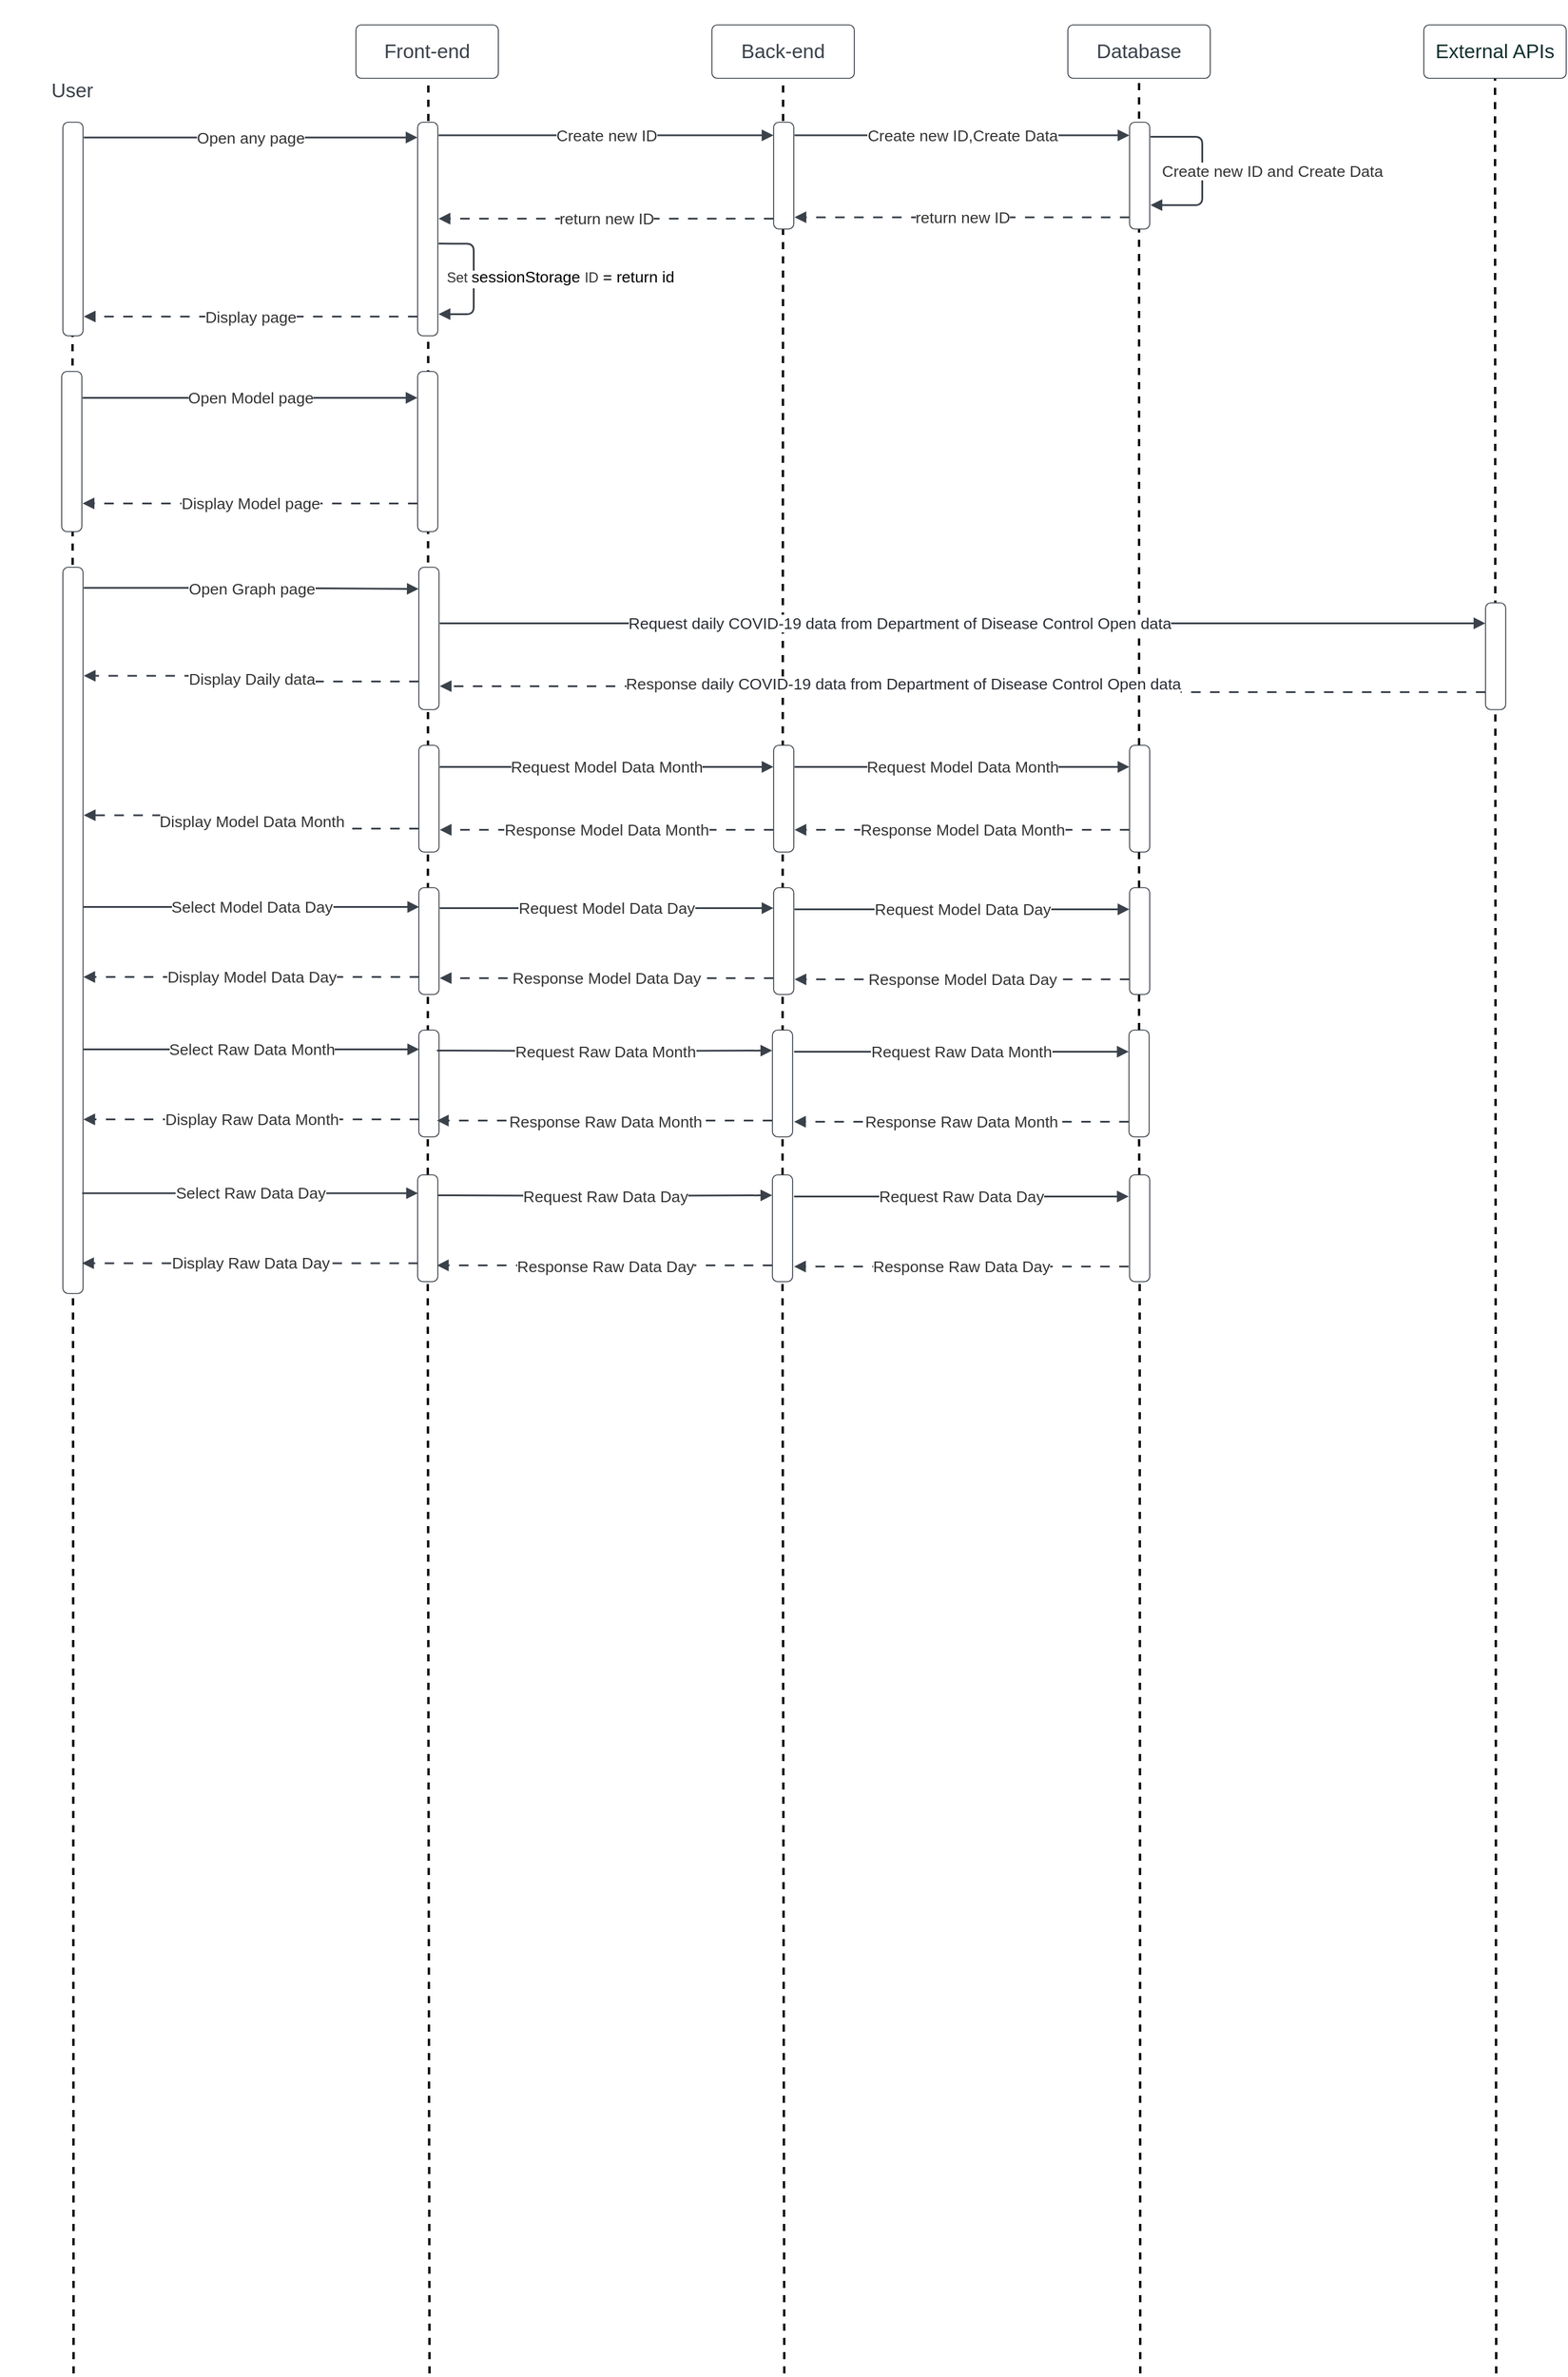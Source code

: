 <mxfile version="17.2.6" type="github">
  <diagram id="U3FW6_kFK7dBLzgJgBv8" name="Page-1">
    <mxGraphModel dx="2188" dy="1209" grid="1" gridSize="10" guides="1" tooltips="1" connect="1" arrows="1" fold="1" page="1" pageScale="1" pageWidth="827" pageHeight="1169" math="0" shadow="0">
      <root>
        <mxCell id="0" />
        <mxCell id="1" parent="0" />
        <mxCell id="z-WeCfIhU2ebbsGFk7dm-104" value="" style="endArrow=none;dashed=1;html=1;rounded=0;fontFamily=Helvetica;fontSize=13;fontColor=default;strokeWidth=2;entryX=0.5;entryY=1;entryDx=0;entryDy=0;targetPerimeterSpacing=0;" edge="1" parent="1">
          <mxGeometry width="50" height="50" relative="1" as="geometry">
            <mxPoint x="1439" y="2080" as="sourcePoint" />
            <mxPoint x="1438" y="146" as="targetPoint" />
          </mxGeometry>
        </mxCell>
        <mxCell id="z-WeCfIhU2ebbsGFk7dm-103" value="" style="endArrow=none;dashed=1;html=1;rounded=0;fontFamily=Helvetica;fontSize=13;fontColor=default;strokeWidth=2;entryX=0.5;entryY=1;entryDx=0;entryDy=0;targetPerimeterSpacing=0;startArrow=none;" edge="1" parent="1" source="z-WeCfIhU2ebbsGFk7dm-106">
          <mxGeometry width="50" height="50" relative="1" as="geometry">
            <mxPoint x="1139.0" y="2080" as="sourcePoint" />
            <mxPoint x="1138" y="146" as="targetPoint" />
          </mxGeometry>
        </mxCell>
        <mxCell id="z-WeCfIhU2ebbsGFk7dm-102" value="" style="endArrow=none;dashed=1;html=1;rounded=0;fontFamily=Helvetica;fontSize=13;fontColor=default;strokeWidth=2;entryX=0.5;entryY=1;entryDx=0;entryDy=0;targetPerimeterSpacing=0;startArrow=none;" edge="1" parent="1" source="z-WeCfIhU2ebbsGFk7dm-111">
          <mxGeometry width="50" height="50" relative="1" as="geometry">
            <mxPoint x="839" y="2080" as="sourcePoint" />
            <mxPoint x="838" y="146" as="targetPoint" />
          </mxGeometry>
        </mxCell>
        <mxCell id="z-WeCfIhU2ebbsGFk7dm-101" value="" style="endArrow=none;dashed=1;html=1;rounded=0;fontFamily=Helvetica;fontSize=13;fontColor=default;strokeWidth=2;entryX=0.5;entryY=1;entryDx=0;entryDy=0;targetPerimeterSpacing=0;startArrow=none;" edge="1" parent="1" source="z-WeCfIhU2ebbsGFk7dm-108">
          <mxGeometry width="50" height="50" relative="1" as="geometry">
            <mxPoint x="540" y="2080" as="sourcePoint" />
            <mxPoint x="539" y="146" as="targetPoint" />
          </mxGeometry>
        </mxCell>
        <mxCell id="z-WeCfIhU2ebbsGFk7dm-100" value="" style="endArrow=none;dashed=1;html=1;rounded=0;fontFamily=Helvetica;fontSize=13;fontColor=default;strokeWidth=2;entryX=0.5;entryY=1;entryDx=0;entryDy=0;targetPerimeterSpacing=0;" edge="1" parent="1" target="z-WeCfIhU2ebbsGFk7dm-10">
          <mxGeometry width="50" height="50" relative="1" as="geometry">
            <mxPoint x="240" y="2080" as="sourcePoint" />
            <mxPoint x="261" y="170" as="targetPoint" />
          </mxGeometry>
        </mxCell>
        <UserObject label="User" lucidchartObjectId="pPB6czRxWirM" id="z-WeCfIhU2ebbsGFk7dm-2">
          <mxCell style="html=1;overflow=block;blockSpacing=1;whiteSpace=wrap;fontSize=16.7;fontColor=#3a414a;spacing=0;fillColor=default;strokeWidth=1.5;strokeColor=none;" vertex="1" parent="1">
            <mxGeometry x="178" y="130" width="122" height="53" as="geometry" />
          </mxCell>
        </UserObject>
        <UserObject label="Front-end" lucidchartObjectId="SJB6he9n-Ml0" id="z-WeCfIhU2ebbsGFk7dm-4">
          <mxCell style="html=1;overflow=block;blockSpacing=1;whiteSpace=wrap;fontSize=16.7;fontColor=#3a414a;spacing=9;strokeColor=#3a414a;strokeOpacity=100;rounded=1;absoluteArcSize=1;arcSize=9;strokeWidth=0.8;" vertex="1" parent="1">
            <mxGeometry x="478" y="101" width="120" height="45" as="geometry" />
          </mxCell>
        </UserObject>
        <UserObject label="Back-end" lucidchartObjectId="kKB6vOC7IsKJ" id="z-WeCfIhU2ebbsGFk7dm-8">
          <mxCell style="html=1;overflow=block;blockSpacing=1;whiteSpace=wrap;fontSize=16.7;fontColor=#3a414a;spacing=9;strokeColor=#3a414a;strokeOpacity=100;rounded=1;absoluteArcSize=1;arcSize=9;strokeWidth=0.8;" vertex="1" parent="1">
            <mxGeometry x="778" y="101" width="120" height="45" as="geometry" />
          </mxCell>
        </UserObject>
        <UserObject label="Database" lucidchartObjectId="qKB6y.dagbY_" id="z-WeCfIhU2ebbsGFk7dm-9">
          <mxCell style="html=1;overflow=block;blockSpacing=1;whiteSpace=wrap;fontSize=16.7;fontColor=#3a414a;spacing=9;strokeColor=#3a414a;strokeOpacity=100;rounded=1;absoluteArcSize=1;arcSize=9;strokeWidth=0.8;" vertex="1" parent="1">
            <mxGeometry x="1078" y="101" width="120" height="45" as="geometry" />
          </mxCell>
        </UserObject>
        <UserObject label="" lucidchartObjectId="tOB61bNKTzEP" id="z-WeCfIhU2ebbsGFk7dm-10">
          <mxCell style="html=1;overflow=block;blockSpacing=1;whiteSpace=wrap;shape=image;fontSize=13;spacing=3.8;strokeColor=none;strokeOpacity=100;strokeWidth=0;image=https://images.lucid.app/images/2fe307f6-b154-4cb5-af3e-8fe406fb8aff/content;imageAspect=0;imageBackground=default;" vertex="1" parent="1">
            <mxGeometry x="206" y="80" width="66" height="66" as="geometry" />
          </mxCell>
        </UserObject>
        <UserObject label="" lucidchartObjectId="lUB6qU1DXC0U" id="z-WeCfIhU2ebbsGFk7dm-11">
          <mxCell style="html=1;overflow=block;blockSpacing=1;whiteSpace=wrap;fontSize=16.7;fontColor=#3a414a;spacing=9;strokeColor=#3a414a;strokeOpacity=100;rounded=1;absoluteArcSize=1;arcSize=9;strokeWidth=0.8;" vertex="1" parent="1">
            <mxGeometry x="530" y="183" width="17" height="180" as="geometry" />
          </mxCell>
        </UserObject>
        <UserObject label="" lucidchartObjectId="aVB6HIbY3j~h" id="z-WeCfIhU2ebbsGFk7dm-12">
          <mxCell style="html=1;jettySize=18;whiteSpace=wrap;fontSize=13;strokeColor=#3a414a;strokeOpacity=100;strokeWidth=1.5;rounded=1;arcSize=12;edgeStyle=orthogonalEdgeStyle;startArrow=none;endArrow=block;endFill=1;exitX=1.023;exitY=0.07;exitPerimeter=0;entryX=-0.023;entryY=0.07;entryPerimeter=0;" edge="1" parent="1" source="z-WeCfIhU2ebbsGFk7dm-28" target="z-WeCfIhU2ebbsGFk7dm-11">
            <mxGeometry width="100" height="100" relative="1" as="geometry">
              <Array as="points" />
            </mxGeometry>
          </mxCell>
        </UserObject>
        <mxCell id="z-WeCfIhU2ebbsGFk7dm-13" value="Open any page" style="text;html=1;resizable=0;labelBackgroundColor=default;align=center;verticalAlign=middle;fontColor=#333333;fontSize=13.3;" vertex="1" parent="z-WeCfIhU2ebbsGFk7dm-12">
          <mxGeometry relative="1" as="geometry" />
        </mxCell>
        <UserObject label="" lucidchartObjectId="dWB6JIlR30Hy" id="z-WeCfIhU2ebbsGFk7dm-14">
          <mxCell style="html=1;overflow=block;blockSpacing=1;whiteSpace=wrap;fontSize=16.7;fontColor=#3a414a;spacing=9;strokeColor=#3a414a;strokeOpacity=100;rounded=1;absoluteArcSize=1;arcSize=9;strokeWidth=0.8;" vertex="1" parent="1">
            <mxGeometry x="830" y="183" width="17" height="90" as="geometry" />
          </mxCell>
        </UserObject>
        <UserObject label="" lucidchartObjectId="kWB6~wt7dVkE" id="z-WeCfIhU2ebbsGFk7dm-15">
          <mxCell style="html=1;overflow=block;blockSpacing=1;whiteSpace=wrap;fontSize=16.7;fontColor=#3a414a;spacing=9;strokeColor=#3a414a;strokeOpacity=100;rounded=1;absoluteArcSize=1;arcSize=9;strokeWidth=0.8;" vertex="1" parent="1">
            <mxGeometry x="1130" y="183" width="17" height="90" as="geometry" />
          </mxCell>
        </UserObject>
        <UserObject label="" lucidchartObjectId="tWB64PQ76oqJ" id="z-WeCfIhU2ebbsGFk7dm-16">
          <mxCell style="html=1;jettySize=18;whiteSpace=wrap;fontSize=13;strokeColor=#3a414a;strokeOpacity=100;strokeWidth=1.5;rounded=1;arcSize=12;edgeStyle=orthogonalEdgeStyle;startArrow=none;endArrow=block;endFill=1;exitX=1.023;exitY=0.06;exitPerimeter=0;entryX=-0.023;entryY=0.12;entryPerimeter=0;" edge="1" parent="1" source="z-WeCfIhU2ebbsGFk7dm-11" target="z-WeCfIhU2ebbsGFk7dm-14">
            <mxGeometry width="100" height="100" relative="1" as="geometry">
              <Array as="points" />
            </mxGeometry>
          </mxCell>
        </UserObject>
        <mxCell id="z-WeCfIhU2ebbsGFk7dm-17" value="Create new ID" style="text;html=1;resizable=0;labelBackgroundColor=default;align=center;verticalAlign=middle;fontColor=#333333;fontSize=13.3;" vertex="1" parent="z-WeCfIhU2ebbsGFk7dm-16">
          <mxGeometry relative="1" as="geometry" />
        </mxCell>
        <UserObject label="" lucidchartObjectId="AXB6CfJjLEjt" id="z-WeCfIhU2ebbsGFk7dm-18">
          <mxCell style="html=1;jettySize=18;whiteSpace=wrap;fontSize=13;strokeColor=#3a414a;strokeOpacity=100;strokeWidth=1.5;rounded=1;arcSize=12;edgeStyle=orthogonalEdgeStyle;startArrow=none;endArrow=block;endFill=1;exitX=1.023;exitY=0.12;exitPerimeter=0;entryX=-0.023;entryY=0.12;entryPerimeter=0;" edge="1" parent="1" source="z-WeCfIhU2ebbsGFk7dm-14" target="z-WeCfIhU2ebbsGFk7dm-15">
            <mxGeometry width="100" height="100" relative="1" as="geometry">
              <Array as="points" />
            </mxGeometry>
          </mxCell>
        </UserObject>
        <mxCell id="z-WeCfIhU2ebbsGFk7dm-19" value="Create new ID,Create Data" style="text;html=1;resizable=0;labelBackgroundColor=default;align=center;verticalAlign=middle;fontColor=#333333;fontSize=13.3;" vertex="1" parent="z-WeCfIhU2ebbsGFk7dm-18">
          <mxGeometry relative="1" as="geometry" />
        </mxCell>
        <UserObject label="" lucidchartObjectId="SYB6BYrBhLy~" id="z-WeCfIhU2ebbsGFk7dm-20">
          <mxCell style="html=1;jettySize=18;whiteSpace=wrap;fontSize=13;strokeColor=#3a414a;strokeOpacity=100;strokeWidth=1.5;rounded=1;arcSize=12;edgeStyle=orthogonalEdgeStyle;startArrow=none;endArrow=block;endFill=1;exitX=1.023;exitY=0.133;exitPerimeter=0;entryX=1.023;entryY=0.773;entryPerimeter=0;" edge="1" parent="1" source="z-WeCfIhU2ebbsGFk7dm-15" target="z-WeCfIhU2ebbsGFk7dm-15">
            <mxGeometry width="100" height="100" relative="1" as="geometry">
              <Array as="points">
                <mxPoint x="1191" y="195" />
                <mxPoint x="1191" y="253" />
              </Array>
            </mxGeometry>
          </mxCell>
        </UserObject>
        <mxCell id="z-WeCfIhU2ebbsGFk7dm-21" value="Create new ID and Create Data" style="text;html=1;resizable=0;labelBackgroundColor=default;align=center;verticalAlign=middle;fontColor=#333333;fontSize=13.3;" vertex="1" parent="z-WeCfIhU2ebbsGFk7dm-20">
          <mxGeometry relative="1" as="geometry">
            <mxPoint x="59" as="offset" />
          </mxGeometry>
        </mxCell>
        <UserObject label="" lucidchartObjectId="p3B6E770JkCD" id="z-WeCfIhU2ebbsGFk7dm-22">
          <mxCell style="html=1;jettySize=18;whiteSpace=wrap;fontSize=13;strokeColor=#3a414a;strokeOpacity=100;dashed=1;fixDash=1;dashPattern=8 8;strokeWidth=1.5;rounded=1;arcSize=12;edgeStyle=orthogonalEdgeStyle;startArrow=none;endArrow=block;endFill=1;exitX=-0.023;exitY=0.887;exitPerimeter=0;entryX=1.023;entryY=0.887;entryPerimeter=0;" edge="1" parent="1" source="z-WeCfIhU2ebbsGFk7dm-15" target="z-WeCfIhU2ebbsGFk7dm-14">
            <mxGeometry width="100" height="100" relative="1" as="geometry">
              <Array as="points" />
            </mxGeometry>
          </mxCell>
        </UserObject>
        <mxCell id="z-WeCfIhU2ebbsGFk7dm-23" value="return new ID" style="text;html=1;resizable=0;labelBackgroundColor=default;align=center;verticalAlign=middle;fontColor=#333333;fontSize=13.3;" vertex="1" parent="z-WeCfIhU2ebbsGFk7dm-22">
          <mxGeometry relative="1" as="geometry" />
        </mxCell>
        <UserObject label="" lucidchartObjectId="s3B6QEloMWkg" id="z-WeCfIhU2ebbsGFk7dm-24">
          <mxCell style="html=1;jettySize=18;whiteSpace=wrap;fontSize=13;strokeColor=#3a414a;strokeOpacity=100;dashed=1;fixDash=1;dashPattern=8 8;strokeWidth=1.5;rounded=1;arcSize=12;edgeStyle=orthogonalEdgeStyle;startArrow=none;endArrow=block;endFill=1;exitX=-0.023;exitY=0.9;exitPerimeter=0;entryX=1.023;entryY=0.45;entryPerimeter=0;" edge="1" parent="1" source="z-WeCfIhU2ebbsGFk7dm-14" target="z-WeCfIhU2ebbsGFk7dm-11">
            <mxGeometry width="100" height="100" relative="1" as="geometry">
              <Array as="points" />
            </mxGeometry>
          </mxCell>
        </UserObject>
        <mxCell id="z-WeCfIhU2ebbsGFk7dm-25" value="return new ID" style="text;html=1;resizable=0;labelBackgroundColor=default;align=center;verticalAlign=middle;fontColor=#333333;fontSize=13.3;" vertex="1" parent="z-WeCfIhU2ebbsGFk7dm-24">
          <mxGeometry relative="1" as="geometry" />
        </mxCell>
        <UserObject label="" lucidchartObjectId="Z4B6qVglUWGX" id="z-WeCfIhU2ebbsGFk7dm-26">
          <mxCell style="html=1;jettySize=18;whiteSpace=wrap;fontSize=13;strokeColor=#3a414a;strokeOpacity=100;strokeWidth=1.5;rounded=1;arcSize=12;edgeStyle=orthogonalEdgeStyle;startArrow=none;endArrow=block;endFill=1;exitX=1.023;exitY=0.567;exitPerimeter=0;entryX=1.023;entryY=0.897;entryPerimeter=0;" edge="1" parent="1" source="z-WeCfIhU2ebbsGFk7dm-11" target="z-WeCfIhU2ebbsGFk7dm-11">
            <mxGeometry width="100" height="100" relative="1" as="geometry">
              <Array as="points">
                <mxPoint x="577" y="285" />
                <mxPoint x="577" y="344" />
              </Array>
            </mxGeometry>
          </mxCell>
        </UserObject>
        <mxCell id="z-WeCfIhU2ebbsGFk7dm-27" value="&lt;div style=&quot;display: flex ; justify-content: center ; text-align: center ; align-items: baseline ; font-size: 0 ; line-height: 1.25 ; margin-top: -2px&quot;&gt;&lt;span&gt;&lt;span style=&quot;font-size: 11.7px ; color: rgb(51 , 51 , 51)&quot;&gt;Set &lt;/span&gt;&lt;span style=&quot;font-size: 13.3px ; color: rgb(0 , 0 , 0)&quot;&gt;sessionStorage  &lt;/span&gt;&lt;span style=&quot;font-size: 11.7px ; color: rgb(51 , 51 , 51)&quot;&gt;ID&lt;/span&gt;&lt;span style=&quot;font-size: 13.3px ; color: rgb(0 , 0 , 0)&quot;&gt; = return id&lt;/span&gt;&lt;/span&gt;&lt;/div&gt;" style="text;html=1;resizable=0;labelBackgroundColor=default;align=center;verticalAlign=middle;" vertex="1" parent="z-WeCfIhU2ebbsGFk7dm-26">
          <mxGeometry relative="1" as="geometry">
            <mxPoint x="73" as="offset" />
          </mxGeometry>
        </mxCell>
        <UserObject label="" lucidchartObjectId="M8B6G7-qKfX~" id="z-WeCfIhU2ebbsGFk7dm-28">
          <mxCell style="html=1;overflow=block;blockSpacing=1;whiteSpace=wrap;fontSize=16.7;fontColor=#3a414a;spacing=9;strokeColor=#3a414a;strokeOpacity=100;rounded=1;absoluteArcSize=1;arcSize=9;strokeWidth=0.8;" vertex="1" parent="1">
            <mxGeometry x="231" y="183" width="17" height="180" as="geometry" />
          </mxCell>
        </UserObject>
        <UserObject label="" lucidchartObjectId="b9B6C1zwckV5" id="z-WeCfIhU2ebbsGFk7dm-29">
          <mxCell style="html=1;jettySize=18;whiteSpace=wrap;overflow=block;blockSpacing=1;fontSize=13;strokeColor=#3a414a;strokeOpacity=100;dashed=1;fixDash=1;dashPattern=8 8;strokeWidth=1.5;rounded=1;arcSize=12;edgeStyle=orthogonalEdgeStyle;startArrow=none;endArrow=block;endFill=1;exitX=-0.023;exitY=0.908;exitPerimeter=0;entryX=1.023;entryY=0.908;entryPerimeter=0;" edge="1" parent="1" source="z-WeCfIhU2ebbsGFk7dm-11" target="z-WeCfIhU2ebbsGFk7dm-28">
            <mxGeometry width="100" height="100" relative="1" as="geometry">
              <Array as="points" />
            </mxGeometry>
          </mxCell>
        </UserObject>
        <mxCell id="z-WeCfIhU2ebbsGFk7dm-30" value="Display page" style="text;html=1;resizable=0;labelBackgroundColor=default;align=center;verticalAlign=middle;fontColor=#333333;fontSize=13.3;" vertex="1" parent="z-WeCfIhU2ebbsGFk7dm-29">
          <mxGeometry relative="1" as="geometry" />
        </mxCell>
        <UserObject label="" lucidchartObjectId="j~B61xOkIK1Z" id="z-WeCfIhU2ebbsGFk7dm-31">
          <mxCell style="html=1;overflow=block;blockSpacing=1;whiteSpace=wrap;fontSize=16.7;fontColor=#3a414a;spacing=9;strokeColor=#3a414a;strokeOpacity=100;rounded=1;absoluteArcSize=1;arcSize=9;strokeWidth=0.8;" vertex="1" parent="1">
            <mxGeometry x="230" y="393" width="17" height="135" as="geometry" />
          </mxCell>
        </UserObject>
        <UserObject label="" lucidchartObjectId="aaC6KtELH4f6" id="z-WeCfIhU2ebbsGFk7dm-32">
          <mxCell style="html=1;overflow=block;blockSpacing=1;whiteSpace=wrap;fontSize=16.7;fontColor=#3a414a;spacing=9;strokeColor=#3a414a;strokeOpacity=100;rounded=1;absoluteArcSize=1;arcSize=9;strokeWidth=0.8;" vertex="1" parent="1">
            <mxGeometry x="530" y="393" width="17" height="135" as="geometry" />
          </mxCell>
        </UserObject>
        <UserObject label="" lucidchartObjectId="oaC65LSfD_sF" id="z-WeCfIhU2ebbsGFk7dm-33">
          <mxCell style="html=1;jettySize=18;whiteSpace=wrap;fontSize=13;strokeColor=#3a414a;strokeOpacity=100;strokeWidth=1.5;rounded=1;arcSize=12;edgeStyle=orthogonalEdgeStyle;startArrow=none;endArrow=block;endFill=1;exitX=1.023;exitY=0.163;exitPerimeter=0;entryX=-0.023;entryY=0.163;entryPerimeter=0;" edge="1" parent="1" source="z-WeCfIhU2ebbsGFk7dm-31" target="z-WeCfIhU2ebbsGFk7dm-32">
            <mxGeometry width="100" height="100" relative="1" as="geometry">
              <Array as="points" />
            </mxGeometry>
          </mxCell>
        </UserObject>
        <mxCell id="z-WeCfIhU2ebbsGFk7dm-34" value="Open Model page" style="text;html=1;resizable=0;labelBackgroundColor=default;align=center;verticalAlign=middle;fontColor=#333333;fontSize=13.3;" vertex="1" parent="z-WeCfIhU2ebbsGFk7dm-33">
          <mxGeometry relative="1" as="geometry" />
        </mxCell>
        <UserObject label="" lucidchartObjectId="UaC6YUdy9~tq" id="z-WeCfIhU2ebbsGFk7dm-35">
          <mxCell style="html=1;jettySize=18;whiteSpace=wrap;fontSize=13;strokeColor=#3a414a;strokeOpacity=100;dashed=1;fixDash=1;dashPattern=8 8;strokeWidth=1.5;rounded=1;arcSize=12;edgeStyle=orthogonalEdgeStyle;startArrow=none;endArrow=block;endFill=1;exitX=-0.023;exitY=0.822;exitPerimeter=0;entryX=1.023;entryY=0.822;entryPerimeter=0;" edge="1" parent="1" source="z-WeCfIhU2ebbsGFk7dm-32" target="z-WeCfIhU2ebbsGFk7dm-31">
            <mxGeometry width="100" height="100" relative="1" as="geometry">
              <Array as="points" />
            </mxGeometry>
          </mxCell>
        </UserObject>
        <mxCell id="z-WeCfIhU2ebbsGFk7dm-36" value="Display Model page" style="text;html=1;resizable=0;labelBackgroundColor=default;align=center;verticalAlign=middle;fontColor=#333333;fontSize=13.3;" vertex="1" parent="z-WeCfIhU2ebbsGFk7dm-35">
          <mxGeometry relative="1" as="geometry" />
        </mxCell>
        <UserObject label="" lucidchartObjectId="MdC6qle6v911" id="z-WeCfIhU2ebbsGFk7dm-37">
          <mxCell style="html=1;overflow=block;blockSpacing=1;whiteSpace=wrap;fontSize=16.7;fontColor=#3a414a;spacing=9;strokeColor=#3a414a;strokeOpacity=100;rounded=1;absoluteArcSize=1;arcSize=9;strokeWidth=0.8;" vertex="1" parent="1">
            <mxGeometry x="231" y="558" width="17" height="612" as="geometry" />
          </mxCell>
        </UserObject>
        <UserObject label="" lucidchartObjectId="4dC6SYdGO_m6" id="z-WeCfIhU2ebbsGFk7dm-38">
          <mxCell style="html=1;overflow=block;blockSpacing=1;whiteSpace=wrap;fontSize=16.7;fontColor=#3a414a;spacing=9;strokeColor=#3a414a;strokeOpacity=100;rounded=1;absoluteArcSize=1;arcSize=9;strokeWidth=0.8;" vertex="1" parent="1">
            <mxGeometry x="531" y="558" width="17" height="120" as="geometry" />
          </mxCell>
        </UserObject>
        <UserObject label="" lucidchartObjectId="IyC6M1uThLOs" id="z-WeCfIhU2ebbsGFk7dm-39">
          <mxCell style="html=1;jettySize=18;whiteSpace=wrap;fontSize=13;strokeColor=#3a414a;strokeOpacity=100;strokeWidth=1.5;rounded=1;arcSize=12;edgeStyle=orthogonalEdgeStyle;startArrow=none;endArrow=block;endFill=1;exitX=1.022;exitY=0.028;exitPerimeter=0;entryX=-0.023;entryY=0.15;entryPerimeter=0;" edge="1" parent="1" source="z-WeCfIhU2ebbsGFk7dm-37" target="z-WeCfIhU2ebbsGFk7dm-38">
            <mxGeometry width="100" height="100" relative="1" as="geometry">
              <Array as="points" />
            </mxGeometry>
          </mxCell>
        </UserObject>
        <mxCell id="z-WeCfIhU2ebbsGFk7dm-40" value="Open Graph page" style="text;html=1;resizable=0;labelBackgroundColor=default;align=center;verticalAlign=middle;fontColor=#333333;fontSize=13.3;" vertex="1" parent="z-WeCfIhU2ebbsGFk7dm-39">
          <mxGeometry relative="1" as="geometry" />
        </mxCell>
        <UserObject label="External APIs" lucidchartObjectId="4zC6Pg.s3ahT" id="z-WeCfIhU2ebbsGFk7dm-42">
          <mxCell style="html=1;overflow=block;blockSpacing=1;whiteSpace=wrap;fontSize=16.7;fontColor=#12302e;spacing=9;strokeColor=#3a414a;strokeOpacity=100;rounded=1;absoluteArcSize=1;arcSize=9;strokeWidth=0.8;" vertex="1" parent="1">
            <mxGeometry x="1378" y="101" width="120" height="45" as="geometry" />
          </mxCell>
        </UserObject>
        <UserObject label="" lucidchartObjectId="jDC6Xywz4lIS" id="z-WeCfIhU2ebbsGFk7dm-43">
          <mxCell style="html=1;jettySize=18;whiteSpace=wrap;fontSize=13;strokeColor=#3a414a;strokeOpacity=100;strokeWidth=1.5;rounded=1;arcSize=12;edgeStyle=orthogonalEdgeStyle;startArrow=none;endArrow=block;endFill=1;exitX=1.023;exitY=0.392;exitPerimeter=0;entryX=-0.023;entryY=0.189;entryPerimeter=0;" edge="1" parent="1" source="z-WeCfIhU2ebbsGFk7dm-38" target="z-WeCfIhU2ebbsGFk7dm-45">
            <mxGeometry width="100" height="100" relative="1" as="geometry">
              <Array as="points" />
            </mxGeometry>
          </mxCell>
        </UserObject>
        <mxCell id="z-WeCfIhU2ebbsGFk7dm-44" value="Request daily COVID-19 data from Department of Disease Control Open data " style="text;html=1;resizable=0;labelBackgroundColor=default;align=center;verticalAlign=middle;fontColor=#282c33;fontSize=13.3;" vertex="1" parent="z-WeCfIhU2ebbsGFk7dm-43">
          <mxGeometry x="-0.121" relative="1" as="geometry" />
        </mxCell>
        <UserObject label="" lucidchartObjectId="iGC6CSA5eWOu" id="z-WeCfIhU2ebbsGFk7dm-45">
          <mxCell style="html=1;overflow=block;blockSpacing=1;whiteSpace=wrap;fontSize=16.7;fontColor=#3a414a;spacing=9;strokeColor=#3a414a;strokeOpacity=100;rounded=1;absoluteArcSize=1;arcSize=9;strokeWidth=0.8;" vertex="1" parent="1">
            <mxGeometry x="1430" y="588" width="17" height="90" as="geometry" />
          </mxCell>
        </UserObject>
        <UserObject label="" lucidchartObjectId="zGC6CNJoKBSS" id="z-WeCfIhU2ebbsGFk7dm-46">
          <mxCell style="html=1;jettySize=18;whiteSpace=wrap;fontSize=13;strokeColor=#3a414a;strokeOpacity=100;dashed=1;fixDash=1;dashPattern=8 8;strokeWidth=1.5;rounded=1;arcSize=12;edgeStyle=orthogonalEdgeStyle;startArrow=none;endArrow=block;endFill=1;exitX=-0.023;exitY=0.833;exitPerimeter=0;entryX=1.023;entryY=0.833;entryPerimeter=0;" edge="1" parent="1" source="z-WeCfIhU2ebbsGFk7dm-45" target="z-WeCfIhU2ebbsGFk7dm-38">
            <mxGeometry width="100" height="100" relative="1" as="geometry">
              <Array as="points" />
            </mxGeometry>
          </mxCell>
        </UserObject>
        <mxCell id="z-WeCfIhU2ebbsGFk7dm-47" value="&lt;div style=&quot;display: flex; justify-content: center; text-align: center; align-items: baseline; font-size: 0; line-height: 1.25;margin-top: -2px;&quot;&gt;&lt;span&gt;&lt;span style=&quot;font-size:13.3px;color:#333333;&quot;&gt;Response&lt;/span&gt;&lt;span style=&quot;font-size:13.3px;color:#282c33;&quot;&gt; daily COVID-19 data from Department of Disease Control Open data &lt;/span&gt;&lt;/span&gt;&lt;/div&gt;" style="text;html=1;resizable=0;labelBackgroundColor=default;align=center;verticalAlign=middle;" vertex="1" parent="z-WeCfIhU2ebbsGFk7dm-46">
          <mxGeometry x="0.119" relative="1" as="geometry" />
        </mxCell>
        <UserObject label="" lucidchartObjectId="jIC6FQ-HDYhO" id="z-WeCfIhU2ebbsGFk7dm-48">
          <mxCell style="html=1;jettySize=18;whiteSpace=wrap;overflow=block;blockSpacing=1;fontSize=13;strokeColor=#3a414a;strokeOpacity=100;dashed=1;fixDash=1;dashPattern=8 8;strokeWidth=1.5;rounded=1;arcSize=12;edgeStyle=orthogonalEdgeStyle;startArrow=none;endArrow=block;endFill=1;exitX=-0.023;exitY=0.8;exitPerimeter=0;entryX=1.022;entryY=0.149;entryPerimeter=0;" edge="1" parent="1" source="z-WeCfIhU2ebbsGFk7dm-38" target="z-WeCfIhU2ebbsGFk7dm-37">
            <mxGeometry width="100" height="100" relative="1" as="geometry">
              <Array as="points" />
            </mxGeometry>
          </mxCell>
        </UserObject>
        <mxCell id="z-WeCfIhU2ebbsGFk7dm-49" value="Display Daily data" style="text;html=1;resizable=0;labelBackgroundColor=default;align=center;verticalAlign=middle;fontColor=#333333;fontSize=13.3;" vertex="1" parent="z-WeCfIhU2ebbsGFk7dm-48">
          <mxGeometry relative="1" as="geometry" />
        </mxCell>
        <UserObject label="" lucidchartObjectId="uJC69J0~Hug2" id="z-WeCfIhU2ebbsGFk7dm-50">
          <mxCell style="html=1;overflow=block;blockSpacing=1;whiteSpace=wrap;fontSize=16.7;fontColor=#3a414a;spacing=9;strokeColor=#3a414a;strokeOpacity=100;rounded=1;absoluteArcSize=1;arcSize=9;strokeWidth=0.8;" vertex="1" parent="1">
            <mxGeometry x="531" y="708" width="17" height="90" as="geometry" />
          </mxCell>
        </UserObject>
        <UserObject label="" lucidchartObjectId="OJC6vx6Ug9Gb" id="z-WeCfIhU2ebbsGFk7dm-51">
          <mxCell style="html=1;overflow=block;blockSpacing=1;whiteSpace=wrap;fontSize=16.7;fontColor=#3a414a;spacing=9;strokeColor=#3a414a;strokeOpacity=100;rounded=1;absoluteArcSize=1;arcSize=9;strokeWidth=0.8;" vertex="1" parent="1">
            <mxGeometry x="830" y="708" width="17" height="90" as="geometry" />
          </mxCell>
        </UserObject>
        <UserObject label="" lucidchartObjectId="9JC6gtZKBedo" id="z-WeCfIhU2ebbsGFk7dm-52">
          <mxCell style="html=1;jettySize=18;whiteSpace=wrap;fontSize=13;strokeColor=#3a414a;strokeOpacity=100;strokeWidth=1.5;rounded=1;arcSize=12;edgeStyle=orthogonalEdgeStyle;startArrow=none;endArrow=block;endFill=1;exitX=1.023;exitY=0.2;exitPerimeter=0;entryX=-0.023;entryY=0.2;entryPerimeter=0;" edge="1" parent="1" source="z-WeCfIhU2ebbsGFk7dm-50" target="z-WeCfIhU2ebbsGFk7dm-51">
            <mxGeometry width="100" height="100" relative="1" as="geometry">
              <Array as="points" />
            </mxGeometry>
          </mxCell>
        </UserObject>
        <mxCell id="z-WeCfIhU2ebbsGFk7dm-53" value="Request  Model Data Month" style="text;html=1;resizable=0;labelBackgroundColor=default;align=center;verticalAlign=middle;fontColor=#333333;fontSize=13.3;" vertex="1" parent="z-WeCfIhU2ebbsGFk7dm-52">
          <mxGeometry relative="1" as="geometry" />
        </mxCell>
        <UserObject label="" lucidchartObjectId="OMC6ke~POsoc" id="z-WeCfIhU2ebbsGFk7dm-54">
          <mxCell style="html=1;overflow=block;blockSpacing=1;whiteSpace=wrap;fontSize=16.7;fontColor=#3a414a;spacing=9;strokeColor=#3a414a;strokeOpacity=100;rounded=1;absoluteArcSize=1;arcSize=9;strokeWidth=0.8;" vertex="1" parent="1">
            <mxGeometry x="1130" y="708" width="17" height="90" as="geometry" />
          </mxCell>
        </UserObject>
        <UserObject label="" lucidchartObjectId="8MC6X_tt5UQK" id="z-WeCfIhU2ebbsGFk7dm-55">
          <mxCell style="html=1;jettySize=18;whiteSpace=wrap;fontSize=13;strokeColor=#3a414a;strokeOpacity=100;strokeWidth=1.5;rounded=1;arcSize=12;edgeStyle=orthogonalEdgeStyle;startArrow=none;endArrow=block;endFill=1;exitX=1.023;exitY=0.2;exitPerimeter=0;entryX=-0.023;entryY=0.2;entryPerimeter=0;" edge="1" parent="1" source="z-WeCfIhU2ebbsGFk7dm-51" target="z-WeCfIhU2ebbsGFk7dm-54">
            <mxGeometry width="100" height="100" relative="1" as="geometry">
              <Array as="points" />
            </mxGeometry>
          </mxCell>
        </UserObject>
        <mxCell id="z-WeCfIhU2ebbsGFk7dm-56" value="Request  Model Data Month" style="text;html=1;resizable=0;labelBackgroundColor=default;align=center;verticalAlign=middle;fontColor=#333333;fontSize=13.3;" vertex="1" parent="z-WeCfIhU2ebbsGFk7dm-55">
          <mxGeometry relative="1" as="geometry" />
        </mxCell>
        <UserObject label="" lucidchartObjectId="pNC6ErK1AbHk" id="z-WeCfIhU2ebbsGFk7dm-57">
          <mxCell style="html=1;jettySize=18;whiteSpace=wrap;fontSize=13;strokeColor=#3a414a;strokeOpacity=100;dashed=1;fixDash=1;dashPattern=8 8;strokeWidth=1.5;rounded=1;arcSize=12;edgeStyle=orthogonalEdgeStyle;startArrow=none;endArrow=block;endFill=1;exitX=-0.023;exitY=0.789;exitPerimeter=0;entryX=1.023;entryY=0.789;entryPerimeter=0;" edge="1" parent="1" source="z-WeCfIhU2ebbsGFk7dm-54" target="z-WeCfIhU2ebbsGFk7dm-51">
            <mxGeometry width="100" height="100" relative="1" as="geometry">
              <Array as="points" />
            </mxGeometry>
          </mxCell>
        </UserObject>
        <mxCell id="z-WeCfIhU2ebbsGFk7dm-58" value="Response  Model Data Month" style="text;html=1;resizable=0;labelBackgroundColor=default;align=center;verticalAlign=middle;fontColor=#333333;fontSize=13.3;" vertex="1" parent="z-WeCfIhU2ebbsGFk7dm-57">
          <mxGeometry relative="1" as="geometry" />
        </mxCell>
        <UserObject label="" lucidchartObjectId="0NC6PVne5uIt" id="z-WeCfIhU2ebbsGFk7dm-59">
          <mxCell style="html=1;jettySize=18;whiteSpace=wrap;fontSize=13;strokeColor=#3a414a;strokeOpacity=100;dashed=1;fixDash=1;dashPattern=8 8;strokeWidth=1.5;rounded=1;arcSize=12;edgeStyle=orthogonalEdgeStyle;startArrow=none;endArrow=block;endFill=1;exitX=-0.023;exitY=0.789;exitPerimeter=0;entryX=1.023;entryY=0.789;entryPerimeter=0;" edge="1" parent="1" source="z-WeCfIhU2ebbsGFk7dm-51" target="z-WeCfIhU2ebbsGFk7dm-50">
            <mxGeometry width="100" height="100" relative="1" as="geometry">
              <Array as="points" />
            </mxGeometry>
          </mxCell>
        </UserObject>
        <mxCell id="z-WeCfIhU2ebbsGFk7dm-60" value="Response  Model Data Month" style="text;html=1;resizable=0;labelBackgroundColor=default;align=center;verticalAlign=middle;fontColor=#333333;fontSize=13.3;" vertex="1" parent="z-WeCfIhU2ebbsGFk7dm-59">
          <mxGeometry relative="1" as="geometry" />
        </mxCell>
        <UserObject label="" lucidchartObjectId="HOC6VIvEA0Bt" id="z-WeCfIhU2ebbsGFk7dm-61">
          <mxCell style="html=1;jettySize=18;whiteSpace=wrap;fontSize=13;strokeColor=#3a414a;strokeOpacity=100;dashed=1;fixDash=1;dashPattern=8 8;strokeWidth=1.5;rounded=1;arcSize=12;edgeStyle=orthogonalEdgeStyle;startArrow=none;endArrow=block;endFill=1;exitX=-0.023;exitY=0.778;exitPerimeter=0;entryX=1.022;entryY=0.341;entryPerimeter=0;" edge="1" parent="1" source="z-WeCfIhU2ebbsGFk7dm-50" target="z-WeCfIhU2ebbsGFk7dm-37">
            <mxGeometry width="100" height="100" relative="1" as="geometry">
              <Array as="points" />
            </mxGeometry>
          </mxCell>
        </UserObject>
        <mxCell id="z-WeCfIhU2ebbsGFk7dm-62" value="Display Model Data Month" style="text;html=1;resizable=0;labelBackgroundColor=default;align=center;verticalAlign=middle;fontColor=#333333;fontSize=13.3;" vertex="1" parent="z-WeCfIhU2ebbsGFk7dm-61">
          <mxGeometry relative="1" as="geometry" />
        </mxCell>
        <UserObject label="" lucidchartObjectId="5uE6oH6iUdjr" id="z-WeCfIhU2ebbsGFk7dm-63">
          <mxCell style="html=1;overflow=block;blockSpacing=1;whiteSpace=wrap;fontSize=16.7;fontColor=#3a414a;spacing=9;strokeColor=#3a414a;strokeOpacity=100;rounded=1;absoluteArcSize=1;arcSize=9;strokeWidth=0.8;" vertex="1" parent="1">
            <mxGeometry x="531" y="828" width="17" height="90" as="geometry" />
          </mxCell>
        </UserObject>
        <UserObject label="" lucidchartObjectId="kvE6bfW-4E6I" id="z-WeCfIhU2ebbsGFk7dm-64">
          <mxCell style="html=1;overflow=block;blockSpacing=1;whiteSpace=wrap;fontSize=16.7;fontColor=#3a414a;spacing=9;strokeColor=#3a414a;strokeOpacity=100;rounded=1;absoluteArcSize=1;arcSize=9;strokeWidth=0.8;" vertex="1" parent="1">
            <mxGeometry x="830" y="828" width="17" height="90" as="geometry" />
          </mxCell>
        </UserObject>
        <UserObject label="" lucidchartObjectId="pvE6NMaVjhWA" id="z-WeCfIhU2ebbsGFk7dm-65">
          <mxCell style="html=1;overflow=block;blockSpacing=1;whiteSpace=wrap;fontSize=16.7;fontColor=#3a414a;spacing=9;strokeColor=#3a414a;strokeOpacity=100;rounded=1;absoluteArcSize=1;arcSize=9;strokeWidth=0.8;" vertex="1" parent="1">
            <mxGeometry x="1130" y="828" width="17" height="90" as="geometry" />
          </mxCell>
        </UserObject>
        <UserObject label="" lucidchartObjectId="CvE6_EGG~OAG" id="z-WeCfIhU2ebbsGFk7dm-66">
          <mxCell style="html=1;jettySize=18;whiteSpace=wrap;fontSize=13;strokeColor=#3a414a;strokeOpacity=100;strokeWidth=1.5;rounded=1;arcSize=12;edgeStyle=orthogonalEdgeStyle;startArrow=none;endArrow=block;endFill=1;exitX=1.023;exitY=0.189;exitPerimeter=0;entryX=-0.023;entryY=0.189;entryPerimeter=0;" edge="1" parent="1" source="z-WeCfIhU2ebbsGFk7dm-63" target="z-WeCfIhU2ebbsGFk7dm-64">
            <mxGeometry width="100" height="100" relative="1" as="geometry">
              <Array as="points" />
            </mxGeometry>
          </mxCell>
        </UserObject>
        <mxCell id="z-WeCfIhU2ebbsGFk7dm-67" value=" " style="text;html=1;resizable=0;labelBackgroundColor=default;align=center;verticalAlign=middle;fontColor=default;fontSize=16;" vertex="1" parent="z-WeCfIhU2ebbsGFk7dm-66">
          <mxGeometry relative="1" as="geometry" />
        </mxCell>
        <mxCell id="z-WeCfIhU2ebbsGFk7dm-68" value="Request  Model Data Day" style="text;html=1;resizable=0;labelBackgroundColor=default;align=center;verticalAlign=middle;fontColor=#333333;fontSize=13.3;" vertex="1" parent="z-WeCfIhU2ebbsGFk7dm-66">
          <mxGeometry relative="1" as="geometry" />
        </mxCell>
        <UserObject label="" lucidchartObjectId="MvE6YNDkgJ-L" id="z-WeCfIhU2ebbsGFk7dm-69">
          <mxCell style="html=1;jettySize=18;whiteSpace=wrap;fontSize=13;strokeColor=#3a414a;strokeOpacity=100;strokeWidth=1.5;rounded=1;arcSize=12;edgeStyle=orthogonalEdgeStyle;startArrow=none;endArrow=block;endFill=1;exitX=1.023;exitY=0.2;exitPerimeter=0;entryX=-0.023;entryY=0.2;entryPerimeter=0;" edge="1" parent="1" source="z-WeCfIhU2ebbsGFk7dm-64" target="z-WeCfIhU2ebbsGFk7dm-65">
            <mxGeometry width="100" height="100" relative="1" as="geometry">
              <Array as="points" />
            </mxGeometry>
          </mxCell>
        </UserObject>
        <mxCell id="z-WeCfIhU2ebbsGFk7dm-70" value="Request  Model Data Day" style="text;html=1;resizable=0;labelBackgroundColor=default;align=center;verticalAlign=middle;fontColor=#333333;fontSize=13.3;" vertex="1" parent="z-WeCfIhU2ebbsGFk7dm-69">
          <mxGeometry relative="1" as="geometry" />
        </mxCell>
        <UserObject label="" lucidchartObjectId="SvE6IwTj96.O" id="z-WeCfIhU2ebbsGFk7dm-71">
          <mxCell style="html=1;jettySize=18;whiteSpace=wrap;fontSize=13;strokeColor=#3a414a;strokeOpacity=100;dashed=1;fixDash=1;dashPattern=8 8;strokeWidth=1.5;rounded=1;arcSize=12;edgeStyle=orthogonalEdgeStyle;startArrow=none;endArrow=block;endFill=1;exitX=-0.023;exitY=0.856;exitPerimeter=0;entryX=1.023;entryY=0.856;entryPerimeter=0;" edge="1" parent="1" source="z-WeCfIhU2ebbsGFk7dm-65" target="z-WeCfIhU2ebbsGFk7dm-64">
            <mxGeometry width="100" height="100" relative="1" as="geometry">
              <Array as="points" />
            </mxGeometry>
          </mxCell>
        </UserObject>
        <mxCell id="z-WeCfIhU2ebbsGFk7dm-72" value="Response  Model Data Day" style="text;html=1;resizable=0;labelBackgroundColor=default;align=center;verticalAlign=middle;fontColor=#333333;fontSize=13.3;" vertex="1" parent="z-WeCfIhU2ebbsGFk7dm-71">
          <mxGeometry relative="1" as="geometry" />
        </mxCell>
        <UserObject label="" lucidchartObjectId="XvE6IFdlk64x" id="z-WeCfIhU2ebbsGFk7dm-73">
          <mxCell style="html=1;jettySize=18;whiteSpace=wrap;fontSize=13;strokeColor=#3a414a;strokeOpacity=100;dashed=1;fixDash=1;dashPattern=8 8;strokeWidth=1.5;rounded=1;arcSize=12;edgeStyle=orthogonalEdgeStyle;startArrow=none;endArrow=block;endFill=1;exitX=-0.023;exitY=0.844;exitPerimeter=0;entryX=1.023;entryY=0.844;entryPerimeter=0;" edge="1" parent="1" source="z-WeCfIhU2ebbsGFk7dm-64" target="z-WeCfIhU2ebbsGFk7dm-63">
            <mxGeometry width="100" height="100" relative="1" as="geometry">
              <Array as="points" />
            </mxGeometry>
          </mxCell>
        </UserObject>
        <mxCell id="z-WeCfIhU2ebbsGFk7dm-74" value="Response  Model Data Day" style="text;html=1;resizable=0;labelBackgroundColor=default;align=center;verticalAlign=middle;fontColor=#333333;fontSize=13.3;" vertex="1" parent="z-WeCfIhU2ebbsGFk7dm-73">
          <mxGeometry relative="1" as="geometry" />
        </mxCell>
        <UserObject label="" lucidchartObjectId="DwE6evW2TTLC" id="z-WeCfIhU2ebbsGFk7dm-75">
          <mxCell style="html=1;jettySize=18;whiteSpace=wrap;fontSize=13;strokeColor=#3a414a;strokeOpacity=100;strokeWidth=1.5;rounded=1;arcSize=12;edgeStyle=orthogonalEdgeStyle;startArrow=none;endArrow=block;endFill=1;" edge="1" parent="1">
            <mxGeometry width="100" height="100" relative="1" as="geometry">
              <Array as="points" />
              <mxPoint x="248" y="844" as="sourcePoint" />
              <mxPoint x="531" y="844" as="targetPoint" />
            </mxGeometry>
          </mxCell>
        </UserObject>
        <mxCell id="z-WeCfIhU2ebbsGFk7dm-76" value="Select Model Data Day" style="text;html=1;resizable=0;labelBackgroundColor=default;align=center;verticalAlign=middle;fontColor=#333333;fontSize=13.3;" vertex="1" parent="z-WeCfIhU2ebbsGFk7dm-75">
          <mxGeometry relative="1" as="geometry" />
        </mxCell>
        <UserObject label="" lucidchartObjectId="DwE6HP8zQWMo" id="z-WeCfIhU2ebbsGFk7dm-77">
          <mxCell style="html=1;jettySize=18;whiteSpace=wrap;fontSize=13;strokeColor=#3a414a;strokeOpacity=100;dashed=1;fixDash=1;dashPattern=8 8;strokeWidth=1.5;rounded=1;arcSize=12;edgeStyle=orthogonalEdgeStyle;startArrow=none;endArrow=block;endFill=1;" edge="1" parent="1">
            <mxGeometry width="100" height="100" relative="1" as="geometry">
              <Array as="points" />
              <mxPoint x="531" y="903" as="sourcePoint" />
              <mxPoint x="248" y="903" as="targetPoint" />
            </mxGeometry>
          </mxCell>
        </UserObject>
        <mxCell id="z-WeCfIhU2ebbsGFk7dm-78" value="Display Model Data Day" style="text;html=1;resizable=0;labelBackgroundColor=default;align=center;verticalAlign=middle;fontColor=#333333;fontSize=13.3;" vertex="1" parent="z-WeCfIhU2ebbsGFk7dm-77">
          <mxGeometry relative="1" as="geometry" />
        </mxCell>
        <UserObject label="" lucidchartObjectId="JzE6Sc_RQSB~" id="z-WeCfIhU2ebbsGFk7dm-79">
          <mxCell style="html=1;overflow=block;blockSpacing=1;whiteSpace=wrap;fontSize=16.7;fontColor=#3a414a;spacing=9;strokeColor=#3a414a;strokeOpacity=100;rounded=1;absoluteArcSize=1;arcSize=9;strokeWidth=0.8;" vertex="1" parent="1">
            <mxGeometry x="531" y="948" width="17" height="90" as="geometry" />
          </mxCell>
        </UserObject>
        <UserObject label="" lucidchartObjectId="JzE6TupmAoe-" id="z-WeCfIhU2ebbsGFk7dm-80">
          <mxCell style="html=1;jettySize=18;whiteSpace=wrap;fontSize=13;strokeColor=#3a414a;strokeOpacity=100;strokeWidth=1.5;rounded=1;arcSize=12;edgeStyle=orthogonalEdgeStyle;startArrow=none;endArrow=block;endFill=1;" edge="1" parent="1">
            <mxGeometry width="100" height="100" relative="1" as="geometry">
              <Array as="points" />
              <mxPoint x="248" y="964" as="sourcePoint" />
              <mxPoint x="531" y="964" as="targetPoint" />
            </mxGeometry>
          </mxCell>
        </UserObject>
        <mxCell id="z-WeCfIhU2ebbsGFk7dm-81" value="Select Raw Data Month" style="text;html=1;resizable=0;labelBackgroundColor=default;align=center;verticalAlign=middle;fontColor=#333333;fontSize=13.3;" vertex="1" parent="z-WeCfIhU2ebbsGFk7dm-80">
          <mxGeometry relative="1" as="geometry" />
        </mxCell>
        <UserObject label="" lucidchartObjectId="JzE6P89quAIp" id="z-WeCfIhU2ebbsGFk7dm-82">
          <mxCell style="html=1;jettySize=18;whiteSpace=wrap;fontSize=13;strokeColor=#3a414a;strokeOpacity=100;dashed=1;fixDash=1;dashPattern=8 8;strokeWidth=1.5;rounded=1;arcSize=12;edgeStyle=orthogonalEdgeStyle;startArrow=none;endArrow=block;endFill=1;" edge="1" parent="1">
            <mxGeometry width="100" height="100" relative="1" as="geometry">
              <Array as="points" />
              <mxPoint x="531" y="1023" as="sourcePoint" />
              <mxPoint x="248" y="1023" as="targetPoint" />
            </mxGeometry>
          </mxCell>
        </UserObject>
        <mxCell id="z-WeCfIhU2ebbsGFk7dm-83" value="Display Raw Data Month" style="text;html=1;resizable=0;labelBackgroundColor=default;align=center;verticalAlign=middle;fontColor=#333333;fontSize=13.3;" vertex="1" parent="z-WeCfIhU2ebbsGFk7dm-82">
          <mxGeometry relative="1" as="geometry" />
        </mxCell>
        <UserObject label="" lucidchartObjectId="6zE6u8z6sxOD" id="z-WeCfIhU2ebbsGFk7dm-84">
          <mxCell style="html=1;overflow=block;blockSpacing=1;whiteSpace=wrap;fontSize=16.7;fontColor=#3a414a;spacing=9;strokeColor=#3a414a;strokeOpacity=100;rounded=1;absoluteArcSize=1;arcSize=9;strokeWidth=0.8;" vertex="1" parent="1">
            <mxGeometry x="829" y="948" width="17" height="90" as="geometry" />
          </mxCell>
        </UserObject>
        <UserObject label="" lucidchartObjectId="6zE65sCzZ~cI" id="z-WeCfIhU2ebbsGFk7dm-85">
          <mxCell style="html=1;jettySize=18;whiteSpace=wrap;fontSize=13;strokeColor=#3a414a;strokeOpacity=100;strokeWidth=1.5;rounded=1;arcSize=12;edgeStyle=orthogonalEdgeStyle;startArrow=none;endArrow=block;endFill=1;entryX=-0.023;entryY=0.189;entryPerimeter=0;" edge="1" parent="1" target="z-WeCfIhU2ebbsGFk7dm-84">
            <mxGeometry width="100" height="100" relative="1" as="geometry">
              <Array as="points" />
              <mxPoint x="546" y="965" as="sourcePoint" />
            </mxGeometry>
          </mxCell>
        </UserObject>
        <mxCell id="z-WeCfIhU2ebbsGFk7dm-86" value=" " style="text;html=1;resizable=0;labelBackgroundColor=default;align=center;verticalAlign=middle;fontColor=default;fontSize=16;" vertex="1" parent="z-WeCfIhU2ebbsGFk7dm-85">
          <mxGeometry relative="1" as="geometry" />
        </mxCell>
        <mxCell id="z-WeCfIhU2ebbsGFk7dm-87" value="Request  Raw Data Month" style="text;html=1;resizable=0;labelBackgroundColor=default;align=center;verticalAlign=middle;fontColor=#333333;fontSize=13.3;" vertex="1" parent="z-WeCfIhU2ebbsGFk7dm-85">
          <mxGeometry relative="1" as="geometry" />
        </mxCell>
        <UserObject label="" lucidchartObjectId="6zE6VOaw0r12" id="z-WeCfIhU2ebbsGFk7dm-88">
          <mxCell style="html=1;jettySize=18;whiteSpace=wrap;fontSize=13;strokeColor=#3a414a;strokeOpacity=100;dashed=1;fixDash=1;dashPattern=8 8;strokeWidth=1.5;rounded=1;arcSize=12;edgeStyle=orthogonalEdgeStyle;startArrow=none;endArrow=block;endFill=1;exitX=-0.023;exitY=0.844;exitPerimeter=0;" edge="1" parent="1" source="z-WeCfIhU2ebbsGFk7dm-84">
            <mxGeometry width="100" height="100" relative="1" as="geometry">
              <Array as="points" />
              <mxPoint x="546" y="1024" as="targetPoint" />
            </mxGeometry>
          </mxCell>
        </UserObject>
        <mxCell id="z-WeCfIhU2ebbsGFk7dm-89" value="Response  Raw Data Month" style="text;html=1;resizable=0;labelBackgroundColor=default;align=center;verticalAlign=middle;fontColor=#333333;fontSize=13.3;" vertex="1" parent="z-WeCfIhU2ebbsGFk7dm-88">
          <mxGeometry relative="1" as="geometry" />
        </mxCell>
        <UserObject label="" lucidchartObjectId="iAE6JvFgQ1F." id="z-WeCfIhU2ebbsGFk7dm-90">
          <mxCell style="html=1;jettySize=18;whiteSpace=wrap;fontSize=13;strokeColor=#3a414a;strokeOpacity=100;strokeWidth=1.5;rounded=1;arcSize=12;edgeStyle=orthogonalEdgeStyle;startArrow=none;endArrow=block;endFill=1;" edge="1" parent="1">
            <mxGeometry width="100" height="100" relative="1" as="geometry">
              <Array as="points" />
              <mxPoint x="847" y="966" as="sourcePoint" />
              <mxPoint x="1129" y="966" as="targetPoint" />
            </mxGeometry>
          </mxCell>
        </UserObject>
        <mxCell id="z-WeCfIhU2ebbsGFk7dm-91" value="Request  Raw Data Month" style="text;html=1;resizable=0;labelBackgroundColor=default;align=center;verticalAlign=middle;fontColor=#333333;fontSize=13.3;" vertex="1" parent="z-WeCfIhU2ebbsGFk7dm-90">
          <mxGeometry relative="1" as="geometry" />
        </mxCell>
        <UserObject label="" lucidchartObjectId="iAE676oLfsYu" id="z-WeCfIhU2ebbsGFk7dm-92">
          <mxCell style="html=1;jettySize=18;whiteSpace=wrap;fontSize=13;strokeColor=#3a414a;strokeOpacity=100;dashed=1;fixDash=1;dashPattern=8 8;strokeWidth=1.5;rounded=1;arcSize=12;edgeStyle=orthogonalEdgeStyle;startArrow=none;endArrow=block;endFill=1;" edge="1" parent="1">
            <mxGeometry width="100" height="100" relative="1" as="geometry">
              <Array as="points" />
              <mxPoint x="1129" y="1025" as="sourcePoint" />
              <mxPoint x="847" y="1025" as="targetPoint" />
            </mxGeometry>
          </mxCell>
        </UserObject>
        <mxCell id="z-WeCfIhU2ebbsGFk7dm-93" value="Response  Raw Data Month" style="text;html=1;resizable=0;labelBackgroundColor=default;align=center;verticalAlign=middle;fontColor=#333333;fontSize=13.3;" vertex="1" parent="z-WeCfIhU2ebbsGFk7dm-92">
          <mxGeometry relative="1" as="geometry" />
        </mxCell>
        <UserObject label="" lucidchartObjectId="6zE6u8z6sxOD" id="z-WeCfIhU2ebbsGFk7dm-106">
          <mxCell style="html=1;overflow=block;blockSpacing=1;whiteSpace=wrap;fontSize=16.7;fontColor=#3a414a;spacing=9;strokeColor=#3a414a;strokeOpacity=100;rounded=1;absoluteArcSize=1;arcSize=9;strokeWidth=0.8;" vertex="1" parent="1">
            <mxGeometry x="1129.5" y="948" width="17" height="90" as="geometry" />
          </mxCell>
        </UserObject>
        <mxCell id="z-WeCfIhU2ebbsGFk7dm-107" value="" style="endArrow=none;dashed=1;html=1;rounded=0;fontFamily=Helvetica;fontSize=13;fontColor=default;strokeWidth=2;entryX=0.5;entryY=1;entryDx=0;entryDy=0;startArrow=none;" edge="1" parent="1" source="z-WeCfIhU2ebbsGFk7dm-121" target="z-WeCfIhU2ebbsGFk7dm-106">
          <mxGeometry width="50" height="50" relative="1" as="geometry">
            <mxPoint x="1139" y="2080.0" as="sourcePoint" />
            <mxPoint x="1138" y="146" as="targetPoint" />
          </mxGeometry>
        </mxCell>
        <UserObject label="" lucidchartObjectId="6zE65sCzZ~cI" id="z-WeCfIhU2ebbsGFk7dm-112">
          <mxCell style="html=1;jettySize=18;whiteSpace=wrap;fontSize=13;strokeColor=#3a414a;strokeOpacity=100;strokeWidth=1.5;rounded=1;arcSize=12;edgeStyle=orthogonalEdgeStyle;startArrow=none;endArrow=block;endFill=1;entryX=-0.023;entryY=0.189;entryPerimeter=0;" edge="1" parent="1" target="z-WeCfIhU2ebbsGFk7dm-111">
            <mxGeometry width="100" height="100" relative="1" as="geometry">
              <Array as="points" />
              <mxPoint x="546" y="1087" as="sourcePoint" />
            </mxGeometry>
          </mxCell>
        </UserObject>
        <mxCell id="z-WeCfIhU2ebbsGFk7dm-113" value=" " style="text;html=1;resizable=0;labelBackgroundColor=default;align=center;verticalAlign=middle;fontColor=default;fontSize=16;" vertex="1" parent="z-WeCfIhU2ebbsGFk7dm-112">
          <mxGeometry relative="1" as="geometry" />
        </mxCell>
        <mxCell id="z-WeCfIhU2ebbsGFk7dm-114" value="Request  Raw Data Day" style="text;html=1;resizable=0;labelBackgroundColor=default;align=center;verticalAlign=middle;fontColor=#333333;fontSize=13.3;" vertex="1" parent="z-WeCfIhU2ebbsGFk7dm-112">
          <mxGeometry relative="1" as="geometry" />
        </mxCell>
        <UserObject label="" lucidchartObjectId="6zE6VOaw0r12" id="z-WeCfIhU2ebbsGFk7dm-115">
          <mxCell style="html=1;jettySize=18;whiteSpace=wrap;fontSize=13;strokeColor=#3a414a;strokeOpacity=100;dashed=1;fixDash=1;dashPattern=8 8;strokeWidth=1.5;rounded=1;arcSize=12;edgeStyle=orthogonalEdgeStyle;startArrow=none;endArrow=block;endFill=1;exitX=-0.023;exitY=0.844;exitPerimeter=0;" edge="1" parent="1" source="z-WeCfIhU2ebbsGFk7dm-111">
            <mxGeometry width="100" height="100" relative="1" as="geometry">
              <Array as="points" />
              <mxPoint x="546" y="1146" as="targetPoint" />
            </mxGeometry>
          </mxCell>
        </UserObject>
        <mxCell id="z-WeCfIhU2ebbsGFk7dm-116" value="Response  Raw Data Day" style="text;html=1;resizable=0;labelBackgroundColor=default;align=center;verticalAlign=middle;fontColor=#333333;fontSize=13.3;" vertex="1" parent="z-WeCfIhU2ebbsGFk7dm-115">
          <mxGeometry relative="1" as="geometry" />
        </mxCell>
        <UserObject label="" lucidchartObjectId="iAE6JvFgQ1F." id="z-WeCfIhU2ebbsGFk7dm-117">
          <mxCell style="html=1;jettySize=18;whiteSpace=wrap;fontSize=13;strokeColor=#3a414a;strokeOpacity=100;strokeWidth=1.5;rounded=1;arcSize=12;edgeStyle=orthogonalEdgeStyle;startArrow=none;endArrow=block;endFill=1;" edge="1" parent="1">
            <mxGeometry width="100" height="100" relative="1" as="geometry">
              <Array as="points" />
              <mxPoint x="847" y="1088" as="sourcePoint" />
              <mxPoint x="1129" y="1088" as="targetPoint" />
            </mxGeometry>
          </mxCell>
        </UserObject>
        <mxCell id="z-WeCfIhU2ebbsGFk7dm-118" value="Request  Raw Data Day" style="text;html=1;resizable=0;labelBackgroundColor=default;align=center;verticalAlign=middle;fontColor=#333333;fontSize=13.3;" vertex="1" parent="z-WeCfIhU2ebbsGFk7dm-117">
          <mxGeometry relative="1" as="geometry" />
        </mxCell>
        <UserObject label="" lucidchartObjectId="iAE676oLfsYu" id="z-WeCfIhU2ebbsGFk7dm-119">
          <mxCell style="html=1;jettySize=18;whiteSpace=wrap;fontSize=13;strokeColor=#3a414a;strokeOpacity=100;dashed=1;fixDash=1;dashPattern=8 8;strokeWidth=1.5;rounded=1;arcSize=12;edgeStyle=orthogonalEdgeStyle;startArrow=none;endArrow=block;endFill=1;" edge="1" parent="1">
            <mxGeometry width="100" height="100" relative="1" as="geometry">
              <Array as="points" />
              <mxPoint x="1129" y="1147" as="sourcePoint" />
              <mxPoint x="847" y="1147" as="targetPoint" />
            </mxGeometry>
          </mxCell>
        </UserObject>
        <mxCell id="z-WeCfIhU2ebbsGFk7dm-120" value="Response  Raw Data Day" style="text;html=1;resizable=0;labelBackgroundColor=default;align=center;verticalAlign=middle;fontColor=#333333;fontSize=13.3;" vertex="1" parent="z-WeCfIhU2ebbsGFk7dm-119">
          <mxGeometry relative="1" as="geometry" />
        </mxCell>
        <UserObject label="" lucidchartObjectId="JzE6Sc_RQSB~" id="z-WeCfIhU2ebbsGFk7dm-108">
          <mxCell style="html=1;overflow=block;blockSpacing=1;whiteSpace=wrap;fontSize=16.7;fontColor=#3a414a;spacing=9;strokeColor=#3a414a;strokeOpacity=100;rounded=1;absoluteArcSize=1;arcSize=9;strokeWidth=0.8;" vertex="1" parent="1">
            <mxGeometry x="530" y="1070" width="17" height="90" as="geometry" />
          </mxCell>
        </UserObject>
        <mxCell id="z-WeCfIhU2ebbsGFk7dm-122" value="" style="endArrow=none;dashed=1;html=1;rounded=0;fontFamily=Helvetica;fontSize=13;fontColor=default;strokeWidth=2;entryX=0.5;entryY=1;entryDx=0;entryDy=0;" edge="1" parent="1" target="z-WeCfIhU2ebbsGFk7dm-108">
          <mxGeometry width="50" height="50" relative="1" as="geometry">
            <mxPoint x="540" y="2080.0" as="sourcePoint" />
            <mxPoint x="539.0" y="146" as="targetPoint" />
          </mxGeometry>
        </mxCell>
        <UserObject label="" lucidchartObjectId="6zE6u8z6sxOD" id="z-WeCfIhU2ebbsGFk7dm-111">
          <mxCell style="html=1;overflow=block;blockSpacing=1;whiteSpace=wrap;fontSize=16.7;fontColor=#3a414a;spacing=9;strokeColor=#3a414a;strokeOpacity=100;rounded=1;absoluteArcSize=1;arcSize=9;strokeWidth=0.8;" vertex="1" parent="1">
            <mxGeometry x="829" y="1070" width="17" height="90" as="geometry" />
          </mxCell>
        </UserObject>
        <mxCell id="z-WeCfIhU2ebbsGFk7dm-123" value="" style="endArrow=none;dashed=1;html=1;rounded=0;fontFamily=Helvetica;fontSize=13;fontColor=default;strokeWidth=2;entryX=0.5;entryY=1;entryDx=0;entryDy=0;" edge="1" parent="1" target="z-WeCfIhU2ebbsGFk7dm-111">
          <mxGeometry width="50" height="50" relative="1" as="geometry">
            <mxPoint x="839.0" y="2080.0" as="sourcePoint" />
            <mxPoint x="838" y="146" as="targetPoint" />
          </mxGeometry>
        </mxCell>
        <UserObject label="" lucidchartObjectId="6zE6u8z6sxOD" id="z-WeCfIhU2ebbsGFk7dm-121">
          <mxCell style="html=1;overflow=block;blockSpacing=1;whiteSpace=wrap;fontSize=16.7;fontColor=#3a414a;spacing=9;strokeColor=#3a414a;strokeOpacity=100;rounded=1;absoluteArcSize=1;arcSize=9;strokeWidth=0.8;" vertex="1" parent="1">
            <mxGeometry x="1130" y="1070" width="17" height="90" as="geometry" />
          </mxCell>
        </UserObject>
        <mxCell id="z-WeCfIhU2ebbsGFk7dm-124" value="" style="endArrow=none;dashed=1;html=1;rounded=0;fontFamily=Helvetica;fontSize=13;fontColor=default;strokeWidth=2;entryX=0.5;entryY=1;entryDx=0;entryDy=0;" edge="1" parent="1" target="z-WeCfIhU2ebbsGFk7dm-121">
          <mxGeometry width="50" height="50" relative="1" as="geometry">
            <mxPoint x="1139" y="2080.0" as="sourcePoint" />
            <mxPoint x="1138" y="1038" as="targetPoint" />
          </mxGeometry>
        </mxCell>
        <UserObject label="" lucidchartObjectId="JzE6TupmAoe-" id="z-WeCfIhU2ebbsGFk7dm-127">
          <mxCell style="html=1;jettySize=18;whiteSpace=wrap;fontSize=13;strokeColor=#3a414a;strokeOpacity=100;strokeWidth=1.5;rounded=1;arcSize=12;edgeStyle=orthogonalEdgeStyle;startArrow=none;endArrow=block;endFill=1;" edge="1" parent="1">
            <mxGeometry width="100" height="100" relative="1" as="geometry">
              <Array as="points" />
              <mxPoint x="247" y="1085.2" as="sourcePoint" />
              <mxPoint x="530" y="1085.2" as="targetPoint" />
            </mxGeometry>
          </mxCell>
        </UserObject>
        <mxCell id="z-WeCfIhU2ebbsGFk7dm-128" value="Select Raw Data Day" style="text;html=1;resizable=0;labelBackgroundColor=default;align=center;verticalAlign=middle;fontColor=#333333;fontSize=13.3;" vertex="1" parent="z-WeCfIhU2ebbsGFk7dm-127">
          <mxGeometry relative="1" as="geometry" />
        </mxCell>
        <UserObject label="" lucidchartObjectId="JzE6P89quAIp" id="z-WeCfIhU2ebbsGFk7dm-129">
          <mxCell style="html=1;jettySize=18;whiteSpace=wrap;fontSize=13;strokeColor=#3a414a;strokeOpacity=100;dashed=1;fixDash=1;dashPattern=8 8;strokeWidth=1.5;rounded=1;arcSize=12;edgeStyle=orthogonalEdgeStyle;startArrow=none;endArrow=block;endFill=1;" edge="1" parent="1">
            <mxGeometry width="100" height="100" relative="1" as="geometry">
              <Array as="points" />
              <mxPoint x="530" y="1144.2" as="sourcePoint" />
              <mxPoint x="247" y="1144.2" as="targetPoint" />
            </mxGeometry>
          </mxCell>
        </UserObject>
        <mxCell id="z-WeCfIhU2ebbsGFk7dm-130" value="Display Raw Data Day" style="text;html=1;resizable=0;labelBackgroundColor=default;align=center;verticalAlign=middle;fontColor=#333333;fontSize=13.3;" vertex="1" parent="z-WeCfIhU2ebbsGFk7dm-129">
          <mxGeometry relative="1" as="geometry" />
        </mxCell>
      </root>
    </mxGraphModel>
  </diagram>
</mxfile>

